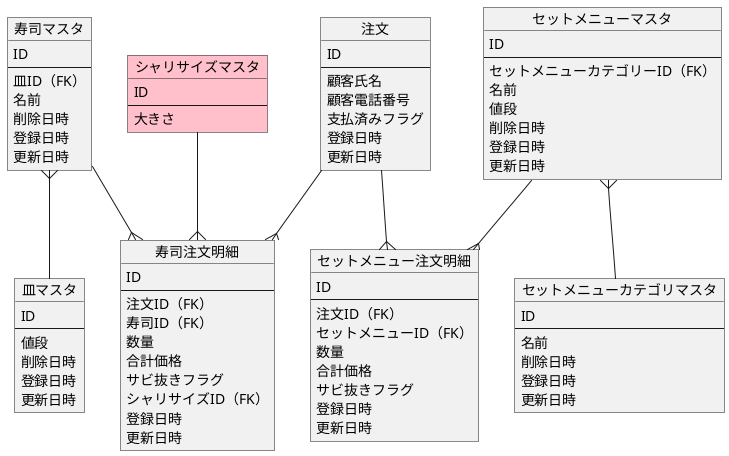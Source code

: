 @startuml
object 寿司マスタ {
    ID
    --
    皿ID（FK）
    名前
    削除日時
    登録日時
    更新日時
}

object シャリサイズマスタ #pink {
    ID
    --
    大きさ
}

object 皿マスタ {
    ID
    --
    値段
    削除日時
    登録日時
    更新日時
}

object セットメニューカテゴリマスタ {
    ID
    --
    名前
    削除日時
    登録日時
    更新日時
}

object セットメニューマスタ {
    ID
    --
    セットメニューカテゴリーID（FK）
    名前
    値段
    削除日時
    登録日時
    更新日時
}

object 注文 {
    ID
    --
    顧客氏名
    顧客電話番号
    支払済みフラグ
    登録日時
    更新日時
}

object 寿司注文明細 {
    ID
    --
    注文ID（FK）
    寿司ID（FK）
    数量
    合計価格
    サビ抜きフラグ
    シャリサイズID（FK）
    登録日時
    更新日時
}

object セットメニュー注文明細 {
    ID
    --
    注文ID（FK）
    セットメニューID（FK）
    数量
    合計価格
    サビ抜きフラグ
    登録日時
    更新日時
}

寿司マスタ }-- 皿マスタ
セットメニューマスタ }-- セットメニューカテゴリマスタ
注文 --{ 寿司注文明細
シャリサイズマスタ --{ 寿司注文明細
注文 --{ セットメニュー注文明細
寿司マスタ --{ 寿司注文明細
セットメニューマスタ --{ セットメニュー注文明細

@enduml
